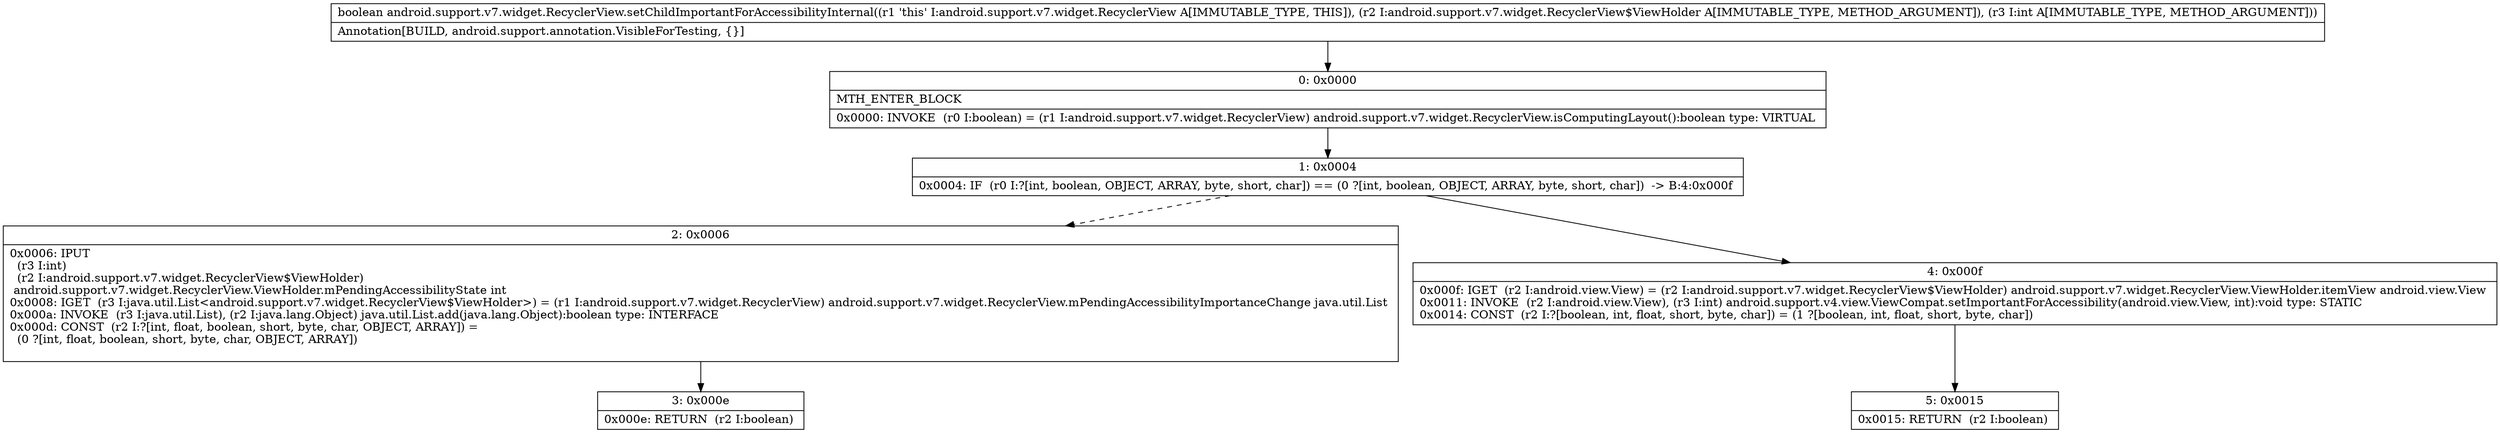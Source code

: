 digraph "CFG forandroid.support.v7.widget.RecyclerView.setChildImportantForAccessibilityInternal(Landroid\/support\/v7\/widget\/RecyclerView$ViewHolder;I)Z" {
Node_0 [shape=record,label="{0\:\ 0x0000|MTH_ENTER_BLOCK\l|0x0000: INVOKE  (r0 I:boolean) = (r1 I:android.support.v7.widget.RecyclerView) android.support.v7.widget.RecyclerView.isComputingLayout():boolean type: VIRTUAL \l}"];
Node_1 [shape=record,label="{1\:\ 0x0004|0x0004: IF  (r0 I:?[int, boolean, OBJECT, ARRAY, byte, short, char]) == (0 ?[int, boolean, OBJECT, ARRAY, byte, short, char])  \-\> B:4:0x000f \l}"];
Node_2 [shape=record,label="{2\:\ 0x0006|0x0006: IPUT  \l  (r3 I:int)\l  (r2 I:android.support.v7.widget.RecyclerView$ViewHolder)\l android.support.v7.widget.RecyclerView.ViewHolder.mPendingAccessibilityState int \l0x0008: IGET  (r3 I:java.util.List\<android.support.v7.widget.RecyclerView$ViewHolder\>) = (r1 I:android.support.v7.widget.RecyclerView) android.support.v7.widget.RecyclerView.mPendingAccessibilityImportanceChange java.util.List \l0x000a: INVOKE  (r3 I:java.util.List), (r2 I:java.lang.Object) java.util.List.add(java.lang.Object):boolean type: INTERFACE \l0x000d: CONST  (r2 I:?[int, float, boolean, short, byte, char, OBJECT, ARRAY]) = \l  (0 ?[int, float, boolean, short, byte, char, OBJECT, ARRAY])\l \l}"];
Node_3 [shape=record,label="{3\:\ 0x000e|0x000e: RETURN  (r2 I:boolean) \l}"];
Node_4 [shape=record,label="{4\:\ 0x000f|0x000f: IGET  (r2 I:android.view.View) = (r2 I:android.support.v7.widget.RecyclerView$ViewHolder) android.support.v7.widget.RecyclerView.ViewHolder.itemView android.view.View \l0x0011: INVOKE  (r2 I:android.view.View), (r3 I:int) android.support.v4.view.ViewCompat.setImportantForAccessibility(android.view.View, int):void type: STATIC \l0x0014: CONST  (r2 I:?[boolean, int, float, short, byte, char]) = (1 ?[boolean, int, float, short, byte, char]) \l}"];
Node_5 [shape=record,label="{5\:\ 0x0015|0x0015: RETURN  (r2 I:boolean) \l}"];
MethodNode[shape=record,label="{boolean android.support.v7.widget.RecyclerView.setChildImportantForAccessibilityInternal((r1 'this' I:android.support.v7.widget.RecyclerView A[IMMUTABLE_TYPE, THIS]), (r2 I:android.support.v7.widget.RecyclerView$ViewHolder A[IMMUTABLE_TYPE, METHOD_ARGUMENT]), (r3 I:int A[IMMUTABLE_TYPE, METHOD_ARGUMENT]))  | Annotation[BUILD, android.support.annotation.VisibleForTesting, \{\}]\l}"];
MethodNode -> Node_0;
Node_0 -> Node_1;
Node_1 -> Node_2[style=dashed];
Node_1 -> Node_4;
Node_2 -> Node_3;
Node_4 -> Node_5;
}

